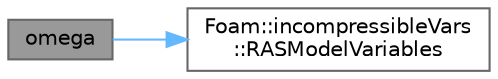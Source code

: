 digraph "omega"
{
 // LATEX_PDF_SIZE
  bgcolor="transparent";
  edge [fontname=Helvetica,fontsize=10,labelfontname=Helvetica,labelfontsize=10];
  node [fontname=Helvetica,fontsize=10,shape=box,height=0.2,width=0.4];
  rankdir="LR";
  Node1 [id="Node000001",label="omega",height=0.2,width=0.4,color="gray40", fillcolor="grey60", style="filled", fontcolor="black",tooltip=" "];
  Node1 -> Node2 [id="edge1_Node000001_Node000002",color="steelblue1",style="solid",tooltip=" "];
  Node2 [id="Node000002",label="Foam::incompressibleVars\l::RASModelVariables",height=0.2,width=0.4,color="grey40", fillcolor="white", style="filled",URL="$classFoam_1_1incompressibleVars.html#ae17fc2ed60a5a1656d1d3d4ce88dbc75",tooltip=" "];
}
